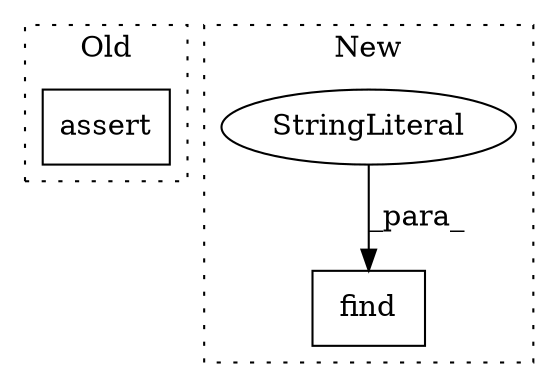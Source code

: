 digraph G {
subgraph cluster0 {
1 [label="assert" a="6" s="1469" l="7" shape="box"];
label = "Old";
style="dotted";
}
subgraph cluster1 {
2 [label="find" a="32" s="2937,2950" l="5,1" shape="box"];
3 [label="StringLiteral" a="45" s="2942" l="8" shape="ellipse"];
label = "New";
style="dotted";
}
3 -> 2 [label="_para_"];
}